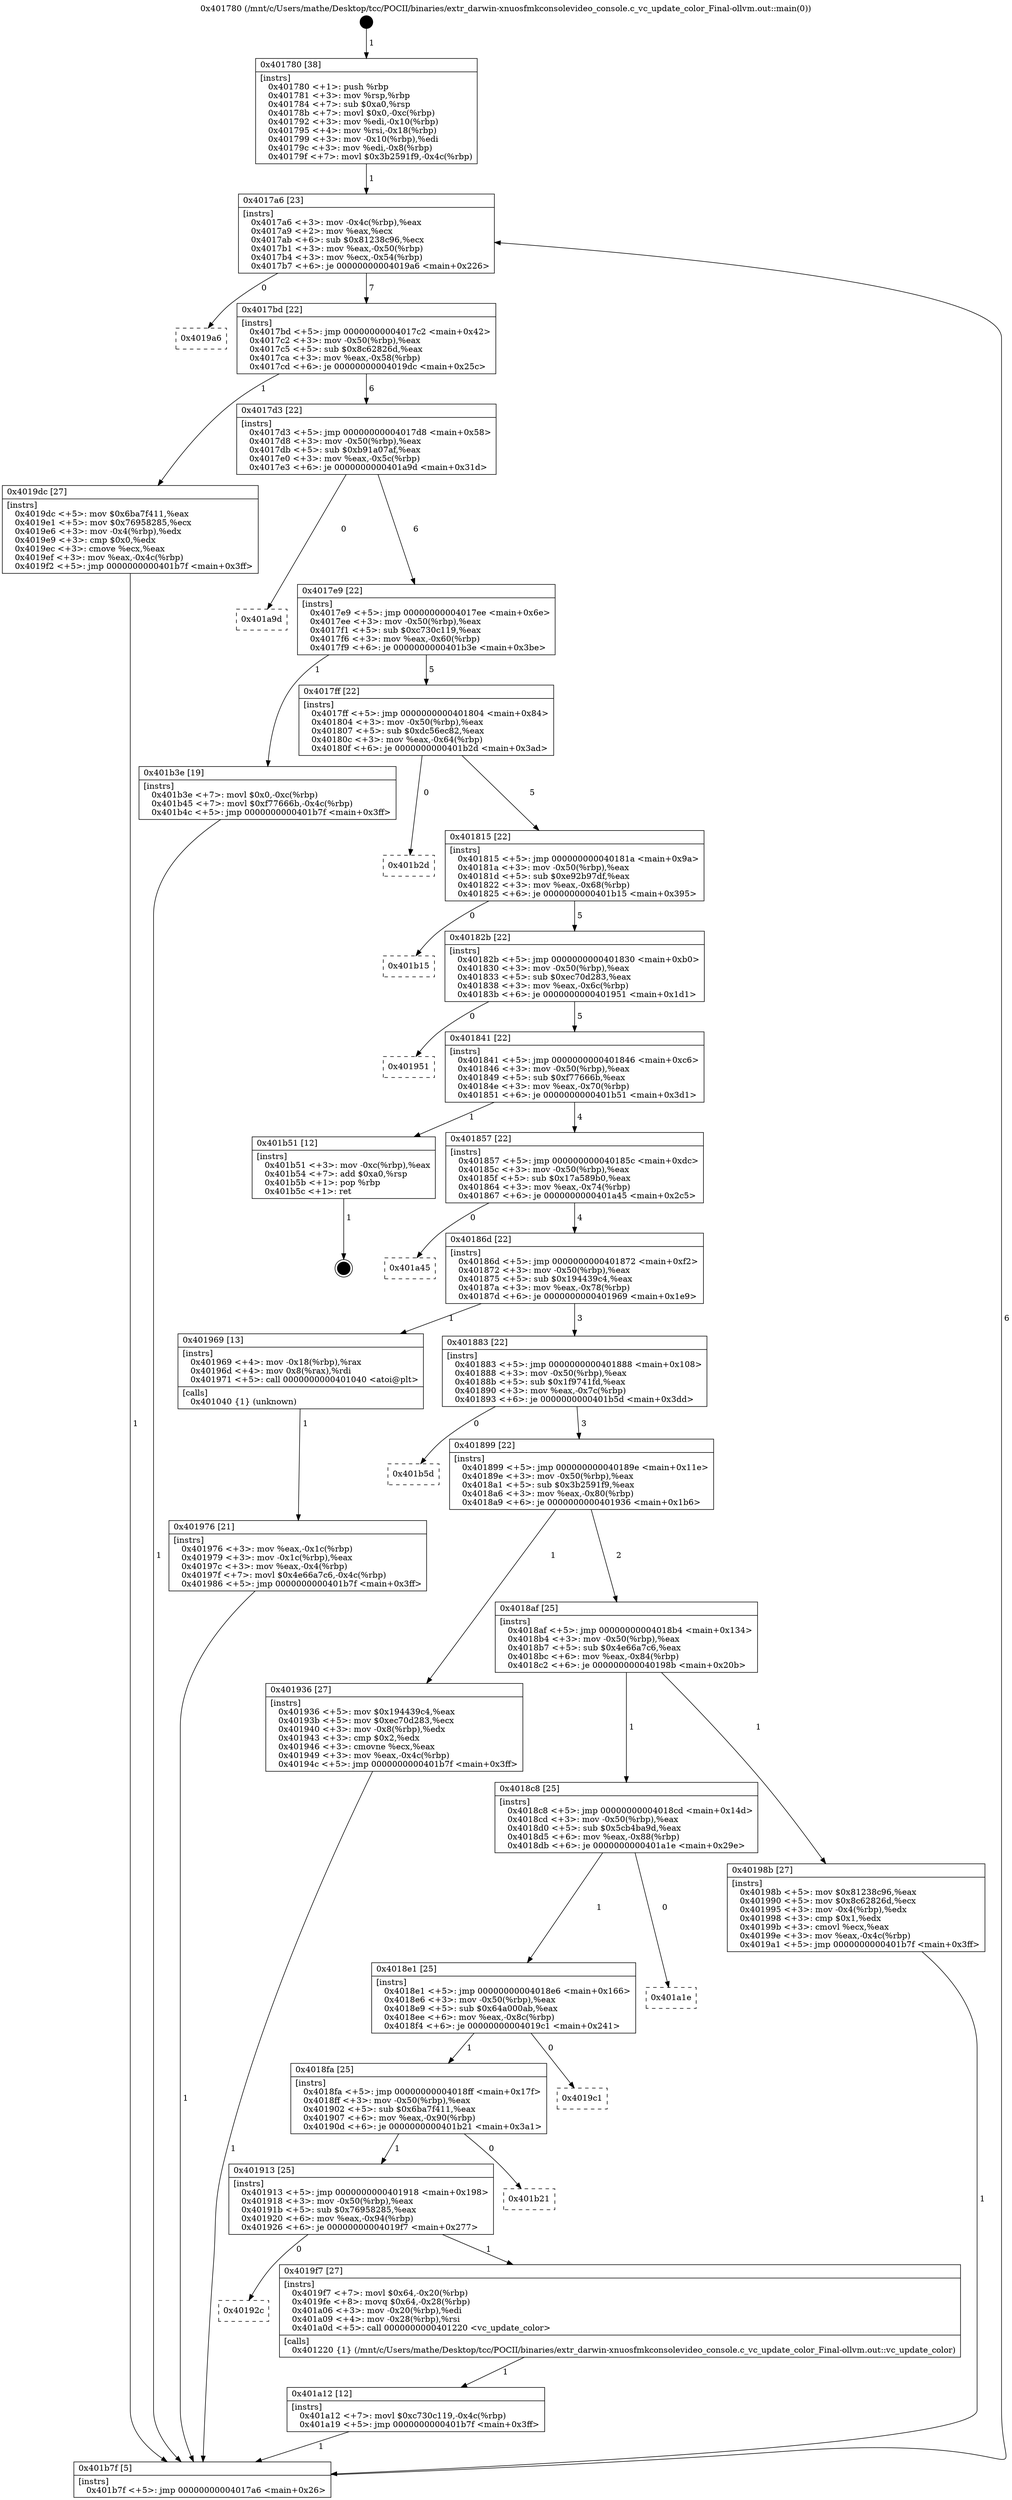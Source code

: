 digraph "0x401780" {
  label = "0x401780 (/mnt/c/Users/mathe/Desktop/tcc/POCII/binaries/extr_darwin-xnuosfmkconsolevideo_console.c_vc_update_color_Final-ollvm.out::main(0))"
  labelloc = "t"
  node[shape=record]

  Entry [label="",width=0.3,height=0.3,shape=circle,fillcolor=black,style=filled]
  "0x4017a6" [label="{
     0x4017a6 [23]\l
     | [instrs]\l
     &nbsp;&nbsp;0x4017a6 \<+3\>: mov -0x4c(%rbp),%eax\l
     &nbsp;&nbsp;0x4017a9 \<+2\>: mov %eax,%ecx\l
     &nbsp;&nbsp;0x4017ab \<+6\>: sub $0x81238c96,%ecx\l
     &nbsp;&nbsp;0x4017b1 \<+3\>: mov %eax,-0x50(%rbp)\l
     &nbsp;&nbsp;0x4017b4 \<+3\>: mov %ecx,-0x54(%rbp)\l
     &nbsp;&nbsp;0x4017b7 \<+6\>: je 00000000004019a6 \<main+0x226\>\l
  }"]
  "0x4019a6" [label="{
     0x4019a6\l
  }", style=dashed]
  "0x4017bd" [label="{
     0x4017bd [22]\l
     | [instrs]\l
     &nbsp;&nbsp;0x4017bd \<+5\>: jmp 00000000004017c2 \<main+0x42\>\l
     &nbsp;&nbsp;0x4017c2 \<+3\>: mov -0x50(%rbp),%eax\l
     &nbsp;&nbsp;0x4017c5 \<+5\>: sub $0x8c62826d,%eax\l
     &nbsp;&nbsp;0x4017ca \<+3\>: mov %eax,-0x58(%rbp)\l
     &nbsp;&nbsp;0x4017cd \<+6\>: je 00000000004019dc \<main+0x25c\>\l
  }"]
  Exit [label="",width=0.3,height=0.3,shape=circle,fillcolor=black,style=filled,peripheries=2]
  "0x4019dc" [label="{
     0x4019dc [27]\l
     | [instrs]\l
     &nbsp;&nbsp;0x4019dc \<+5\>: mov $0x6ba7f411,%eax\l
     &nbsp;&nbsp;0x4019e1 \<+5\>: mov $0x76958285,%ecx\l
     &nbsp;&nbsp;0x4019e6 \<+3\>: mov -0x4(%rbp),%edx\l
     &nbsp;&nbsp;0x4019e9 \<+3\>: cmp $0x0,%edx\l
     &nbsp;&nbsp;0x4019ec \<+3\>: cmove %ecx,%eax\l
     &nbsp;&nbsp;0x4019ef \<+3\>: mov %eax,-0x4c(%rbp)\l
     &nbsp;&nbsp;0x4019f2 \<+5\>: jmp 0000000000401b7f \<main+0x3ff\>\l
  }"]
  "0x4017d3" [label="{
     0x4017d3 [22]\l
     | [instrs]\l
     &nbsp;&nbsp;0x4017d3 \<+5\>: jmp 00000000004017d8 \<main+0x58\>\l
     &nbsp;&nbsp;0x4017d8 \<+3\>: mov -0x50(%rbp),%eax\l
     &nbsp;&nbsp;0x4017db \<+5\>: sub $0xb91a07af,%eax\l
     &nbsp;&nbsp;0x4017e0 \<+3\>: mov %eax,-0x5c(%rbp)\l
     &nbsp;&nbsp;0x4017e3 \<+6\>: je 0000000000401a9d \<main+0x31d\>\l
  }"]
  "0x401a12" [label="{
     0x401a12 [12]\l
     | [instrs]\l
     &nbsp;&nbsp;0x401a12 \<+7\>: movl $0xc730c119,-0x4c(%rbp)\l
     &nbsp;&nbsp;0x401a19 \<+5\>: jmp 0000000000401b7f \<main+0x3ff\>\l
  }"]
  "0x401a9d" [label="{
     0x401a9d\l
  }", style=dashed]
  "0x4017e9" [label="{
     0x4017e9 [22]\l
     | [instrs]\l
     &nbsp;&nbsp;0x4017e9 \<+5\>: jmp 00000000004017ee \<main+0x6e\>\l
     &nbsp;&nbsp;0x4017ee \<+3\>: mov -0x50(%rbp),%eax\l
     &nbsp;&nbsp;0x4017f1 \<+5\>: sub $0xc730c119,%eax\l
     &nbsp;&nbsp;0x4017f6 \<+3\>: mov %eax,-0x60(%rbp)\l
     &nbsp;&nbsp;0x4017f9 \<+6\>: je 0000000000401b3e \<main+0x3be\>\l
  }"]
  "0x40192c" [label="{
     0x40192c\l
  }", style=dashed]
  "0x401b3e" [label="{
     0x401b3e [19]\l
     | [instrs]\l
     &nbsp;&nbsp;0x401b3e \<+7\>: movl $0x0,-0xc(%rbp)\l
     &nbsp;&nbsp;0x401b45 \<+7\>: movl $0xf77666b,-0x4c(%rbp)\l
     &nbsp;&nbsp;0x401b4c \<+5\>: jmp 0000000000401b7f \<main+0x3ff\>\l
  }"]
  "0x4017ff" [label="{
     0x4017ff [22]\l
     | [instrs]\l
     &nbsp;&nbsp;0x4017ff \<+5\>: jmp 0000000000401804 \<main+0x84\>\l
     &nbsp;&nbsp;0x401804 \<+3\>: mov -0x50(%rbp),%eax\l
     &nbsp;&nbsp;0x401807 \<+5\>: sub $0xdc56ec82,%eax\l
     &nbsp;&nbsp;0x40180c \<+3\>: mov %eax,-0x64(%rbp)\l
     &nbsp;&nbsp;0x40180f \<+6\>: je 0000000000401b2d \<main+0x3ad\>\l
  }"]
  "0x4019f7" [label="{
     0x4019f7 [27]\l
     | [instrs]\l
     &nbsp;&nbsp;0x4019f7 \<+7\>: movl $0x64,-0x20(%rbp)\l
     &nbsp;&nbsp;0x4019fe \<+8\>: movq $0x64,-0x28(%rbp)\l
     &nbsp;&nbsp;0x401a06 \<+3\>: mov -0x20(%rbp),%edi\l
     &nbsp;&nbsp;0x401a09 \<+4\>: mov -0x28(%rbp),%rsi\l
     &nbsp;&nbsp;0x401a0d \<+5\>: call 0000000000401220 \<vc_update_color\>\l
     | [calls]\l
     &nbsp;&nbsp;0x401220 \{1\} (/mnt/c/Users/mathe/Desktop/tcc/POCII/binaries/extr_darwin-xnuosfmkconsolevideo_console.c_vc_update_color_Final-ollvm.out::vc_update_color)\l
  }"]
  "0x401b2d" [label="{
     0x401b2d\l
  }", style=dashed]
  "0x401815" [label="{
     0x401815 [22]\l
     | [instrs]\l
     &nbsp;&nbsp;0x401815 \<+5\>: jmp 000000000040181a \<main+0x9a\>\l
     &nbsp;&nbsp;0x40181a \<+3\>: mov -0x50(%rbp),%eax\l
     &nbsp;&nbsp;0x40181d \<+5\>: sub $0xe92b97df,%eax\l
     &nbsp;&nbsp;0x401822 \<+3\>: mov %eax,-0x68(%rbp)\l
     &nbsp;&nbsp;0x401825 \<+6\>: je 0000000000401b15 \<main+0x395\>\l
  }"]
  "0x401913" [label="{
     0x401913 [25]\l
     | [instrs]\l
     &nbsp;&nbsp;0x401913 \<+5\>: jmp 0000000000401918 \<main+0x198\>\l
     &nbsp;&nbsp;0x401918 \<+3\>: mov -0x50(%rbp),%eax\l
     &nbsp;&nbsp;0x40191b \<+5\>: sub $0x76958285,%eax\l
     &nbsp;&nbsp;0x401920 \<+6\>: mov %eax,-0x94(%rbp)\l
     &nbsp;&nbsp;0x401926 \<+6\>: je 00000000004019f7 \<main+0x277\>\l
  }"]
  "0x401b15" [label="{
     0x401b15\l
  }", style=dashed]
  "0x40182b" [label="{
     0x40182b [22]\l
     | [instrs]\l
     &nbsp;&nbsp;0x40182b \<+5\>: jmp 0000000000401830 \<main+0xb0\>\l
     &nbsp;&nbsp;0x401830 \<+3\>: mov -0x50(%rbp),%eax\l
     &nbsp;&nbsp;0x401833 \<+5\>: sub $0xec70d283,%eax\l
     &nbsp;&nbsp;0x401838 \<+3\>: mov %eax,-0x6c(%rbp)\l
     &nbsp;&nbsp;0x40183b \<+6\>: je 0000000000401951 \<main+0x1d1\>\l
  }"]
  "0x401b21" [label="{
     0x401b21\l
  }", style=dashed]
  "0x401951" [label="{
     0x401951\l
  }", style=dashed]
  "0x401841" [label="{
     0x401841 [22]\l
     | [instrs]\l
     &nbsp;&nbsp;0x401841 \<+5\>: jmp 0000000000401846 \<main+0xc6\>\l
     &nbsp;&nbsp;0x401846 \<+3\>: mov -0x50(%rbp),%eax\l
     &nbsp;&nbsp;0x401849 \<+5\>: sub $0xf77666b,%eax\l
     &nbsp;&nbsp;0x40184e \<+3\>: mov %eax,-0x70(%rbp)\l
     &nbsp;&nbsp;0x401851 \<+6\>: je 0000000000401b51 \<main+0x3d1\>\l
  }"]
  "0x4018fa" [label="{
     0x4018fa [25]\l
     | [instrs]\l
     &nbsp;&nbsp;0x4018fa \<+5\>: jmp 00000000004018ff \<main+0x17f\>\l
     &nbsp;&nbsp;0x4018ff \<+3\>: mov -0x50(%rbp),%eax\l
     &nbsp;&nbsp;0x401902 \<+5\>: sub $0x6ba7f411,%eax\l
     &nbsp;&nbsp;0x401907 \<+6\>: mov %eax,-0x90(%rbp)\l
     &nbsp;&nbsp;0x40190d \<+6\>: je 0000000000401b21 \<main+0x3a1\>\l
  }"]
  "0x401b51" [label="{
     0x401b51 [12]\l
     | [instrs]\l
     &nbsp;&nbsp;0x401b51 \<+3\>: mov -0xc(%rbp),%eax\l
     &nbsp;&nbsp;0x401b54 \<+7\>: add $0xa0,%rsp\l
     &nbsp;&nbsp;0x401b5b \<+1\>: pop %rbp\l
     &nbsp;&nbsp;0x401b5c \<+1\>: ret\l
  }"]
  "0x401857" [label="{
     0x401857 [22]\l
     | [instrs]\l
     &nbsp;&nbsp;0x401857 \<+5\>: jmp 000000000040185c \<main+0xdc\>\l
     &nbsp;&nbsp;0x40185c \<+3\>: mov -0x50(%rbp),%eax\l
     &nbsp;&nbsp;0x40185f \<+5\>: sub $0x17a589b0,%eax\l
     &nbsp;&nbsp;0x401864 \<+3\>: mov %eax,-0x74(%rbp)\l
     &nbsp;&nbsp;0x401867 \<+6\>: je 0000000000401a45 \<main+0x2c5\>\l
  }"]
  "0x4019c1" [label="{
     0x4019c1\l
  }", style=dashed]
  "0x401a45" [label="{
     0x401a45\l
  }", style=dashed]
  "0x40186d" [label="{
     0x40186d [22]\l
     | [instrs]\l
     &nbsp;&nbsp;0x40186d \<+5\>: jmp 0000000000401872 \<main+0xf2\>\l
     &nbsp;&nbsp;0x401872 \<+3\>: mov -0x50(%rbp),%eax\l
     &nbsp;&nbsp;0x401875 \<+5\>: sub $0x194439c4,%eax\l
     &nbsp;&nbsp;0x40187a \<+3\>: mov %eax,-0x78(%rbp)\l
     &nbsp;&nbsp;0x40187d \<+6\>: je 0000000000401969 \<main+0x1e9\>\l
  }"]
  "0x4018e1" [label="{
     0x4018e1 [25]\l
     | [instrs]\l
     &nbsp;&nbsp;0x4018e1 \<+5\>: jmp 00000000004018e6 \<main+0x166\>\l
     &nbsp;&nbsp;0x4018e6 \<+3\>: mov -0x50(%rbp),%eax\l
     &nbsp;&nbsp;0x4018e9 \<+5\>: sub $0x64a000ab,%eax\l
     &nbsp;&nbsp;0x4018ee \<+6\>: mov %eax,-0x8c(%rbp)\l
     &nbsp;&nbsp;0x4018f4 \<+6\>: je 00000000004019c1 \<main+0x241\>\l
  }"]
  "0x401969" [label="{
     0x401969 [13]\l
     | [instrs]\l
     &nbsp;&nbsp;0x401969 \<+4\>: mov -0x18(%rbp),%rax\l
     &nbsp;&nbsp;0x40196d \<+4\>: mov 0x8(%rax),%rdi\l
     &nbsp;&nbsp;0x401971 \<+5\>: call 0000000000401040 \<atoi@plt\>\l
     | [calls]\l
     &nbsp;&nbsp;0x401040 \{1\} (unknown)\l
  }"]
  "0x401883" [label="{
     0x401883 [22]\l
     | [instrs]\l
     &nbsp;&nbsp;0x401883 \<+5\>: jmp 0000000000401888 \<main+0x108\>\l
     &nbsp;&nbsp;0x401888 \<+3\>: mov -0x50(%rbp),%eax\l
     &nbsp;&nbsp;0x40188b \<+5\>: sub $0x1f9741fd,%eax\l
     &nbsp;&nbsp;0x401890 \<+3\>: mov %eax,-0x7c(%rbp)\l
     &nbsp;&nbsp;0x401893 \<+6\>: je 0000000000401b5d \<main+0x3dd\>\l
  }"]
  "0x401a1e" [label="{
     0x401a1e\l
  }", style=dashed]
  "0x401b5d" [label="{
     0x401b5d\l
  }", style=dashed]
  "0x401899" [label="{
     0x401899 [22]\l
     | [instrs]\l
     &nbsp;&nbsp;0x401899 \<+5\>: jmp 000000000040189e \<main+0x11e\>\l
     &nbsp;&nbsp;0x40189e \<+3\>: mov -0x50(%rbp),%eax\l
     &nbsp;&nbsp;0x4018a1 \<+5\>: sub $0x3b2591f9,%eax\l
     &nbsp;&nbsp;0x4018a6 \<+3\>: mov %eax,-0x80(%rbp)\l
     &nbsp;&nbsp;0x4018a9 \<+6\>: je 0000000000401936 \<main+0x1b6\>\l
  }"]
  "0x4018c8" [label="{
     0x4018c8 [25]\l
     | [instrs]\l
     &nbsp;&nbsp;0x4018c8 \<+5\>: jmp 00000000004018cd \<main+0x14d\>\l
     &nbsp;&nbsp;0x4018cd \<+3\>: mov -0x50(%rbp),%eax\l
     &nbsp;&nbsp;0x4018d0 \<+5\>: sub $0x5cb4ba9d,%eax\l
     &nbsp;&nbsp;0x4018d5 \<+6\>: mov %eax,-0x88(%rbp)\l
     &nbsp;&nbsp;0x4018db \<+6\>: je 0000000000401a1e \<main+0x29e\>\l
  }"]
  "0x401936" [label="{
     0x401936 [27]\l
     | [instrs]\l
     &nbsp;&nbsp;0x401936 \<+5\>: mov $0x194439c4,%eax\l
     &nbsp;&nbsp;0x40193b \<+5\>: mov $0xec70d283,%ecx\l
     &nbsp;&nbsp;0x401940 \<+3\>: mov -0x8(%rbp),%edx\l
     &nbsp;&nbsp;0x401943 \<+3\>: cmp $0x2,%edx\l
     &nbsp;&nbsp;0x401946 \<+3\>: cmovne %ecx,%eax\l
     &nbsp;&nbsp;0x401949 \<+3\>: mov %eax,-0x4c(%rbp)\l
     &nbsp;&nbsp;0x40194c \<+5\>: jmp 0000000000401b7f \<main+0x3ff\>\l
  }"]
  "0x4018af" [label="{
     0x4018af [25]\l
     | [instrs]\l
     &nbsp;&nbsp;0x4018af \<+5\>: jmp 00000000004018b4 \<main+0x134\>\l
     &nbsp;&nbsp;0x4018b4 \<+3\>: mov -0x50(%rbp),%eax\l
     &nbsp;&nbsp;0x4018b7 \<+5\>: sub $0x4e66a7c6,%eax\l
     &nbsp;&nbsp;0x4018bc \<+6\>: mov %eax,-0x84(%rbp)\l
     &nbsp;&nbsp;0x4018c2 \<+6\>: je 000000000040198b \<main+0x20b\>\l
  }"]
  "0x401b7f" [label="{
     0x401b7f [5]\l
     | [instrs]\l
     &nbsp;&nbsp;0x401b7f \<+5\>: jmp 00000000004017a6 \<main+0x26\>\l
  }"]
  "0x401780" [label="{
     0x401780 [38]\l
     | [instrs]\l
     &nbsp;&nbsp;0x401780 \<+1\>: push %rbp\l
     &nbsp;&nbsp;0x401781 \<+3\>: mov %rsp,%rbp\l
     &nbsp;&nbsp;0x401784 \<+7\>: sub $0xa0,%rsp\l
     &nbsp;&nbsp;0x40178b \<+7\>: movl $0x0,-0xc(%rbp)\l
     &nbsp;&nbsp;0x401792 \<+3\>: mov %edi,-0x10(%rbp)\l
     &nbsp;&nbsp;0x401795 \<+4\>: mov %rsi,-0x18(%rbp)\l
     &nbsp;&nbsp;0x401799 \<+3\>: mov -0x10(%rbp),%edi\l
     &nbsp;&nbsp;0x40179c \<+3\>: mov %edi,-0x8(%rbp)\l
     &nbsp;&nbsp;0x40179f \<+7\>: movl $0x3b2591f9,-0x4c(%rbp)\l
  }"]
  "0x401976" [label="{
     0x401976 [21]\l
     | [instrs]\l
     &nbsp;&nbsp;0x401976 \<+3\>: mov %eax,-0x1c(%rbp)\l
     &nbsp;&nbsp;0x401979 \<+3\>: mov -0x1c(%rbp),%eax\l
     &nbsp;&nbsp;0x40197c \<+3\>: mov %eax,-0x4(%rbp)\l
     &nbsp;&nbsp;0x40197f \<+7\>: movl $0x4e66a7c6,-0x4c(%rbp)\l
     &nbsp;&nbsp;0x401986 \<+5\>: jmp 0000000000401b7f \<main+0x3ff\>\l
  }"]
  "0x40198b" [label="{
     0x40198b [27]\l
     | [instrs]\l
     &nbsp;&nbsp;0x40198b \<+5\>: mov $0x81238c96,%eax\l
     &nbsp;&nbsp;0x401990 \<+5\>: mov $0x8c62826d,%ecx\l
     &nbsp;&nbsp;0x401995 \<+3\>: mov -0x4(%rbp),%edx\l
     &nbsp;&nbsp;0x401998 \<+3\>: cmp $0x1,%edx\l
     &nbsp;&nbsp;0x40199b \<+3\>: cmovl %ecx,%eax\l
     &nbsp;&nbsp;0x40199e \<+3\>: mov %eax,-0x4c(%rbp)\l
     &nbsp;&nbsp;0x4019a1 \<+5\>: jmp 0000000000401b7f \<main+0x3ff\>\l
  }"]
  Entry -> "0x401780" [label=" 1"]
  "0x4017a6" -> "0x4019a6" [label=" 0"]
  "0x4017a6" -> "0x4017bd" [label=" 7"]
  "0x401b51" -> Exit [label=" 1"]
  "0x4017bd" -> "0x4019dc" [label=" 1"]
  "0x4017bd" -> "0x4017d3" [label=" 6"]
  "0x401b3e" -> "0x401b7f" [label=" 1"]
  "0x4017d3" -> "0x401a9d" [label=" 0"]
  "0x4017d3" -> "0x4017e9" [label=" 6"]
  "0x401a12" -> "0x401b7f" [label=" 1"]
  "0x4017e9" -> "0x401b3e" [label=" 1"]
  "0x4017e9" -> "0x4017ff" [label=" 5"]
  "0x4019f7" -> "0x401a12" [label=" 1"]
  "0x4017ff" -> "0x401b2d" [label=" 0"]
  "0x4017ff" -> "0x401815" [label=" 5"]
  "0x401913" -> "0x40192c" [label=" 0"]
  "0x401815" -> "0x401b15" [label=" 0"]
  "0x401815" -> "0x40182b" [label=" 5"]
  "0x401913" -> "0x4019f7" [label=" 1"]
  "0x40182b" -> "0x401951" [label=" 0"]
  "0x40182b" -> "0x401841" [label=" 5"]
  "0x4018fa" -> "0x401913" [label=" 1"]
  "0x401841" -> "0x401b51" [label=" 1"]
  "0x401841" -> "0x401857" [label=" 4"]
  "0x4018fa" -> "0x401b21" [label=" 0"]
  "0x401857" -> "0x401a45" [label=" 0"]
  "0x401857" -> "0x40186d" [label=" 4"]
  "0x4018e1" -> "0x4018fa" [label=" 1"]
  "0x40186d" -> "0x401969" [label=" 1"]
  "0x40186d" -> "0x401883" [label=" 3"]
  "0x4018e1" -> "0x4019c1" [label=" 0"]
  "0x401883" -> "0x401b5d" [label=" 0"]
  "0x401883" -> "0x401899" [label=" 3"]
  "0x4018c8" -> "0x4018e1" [label=" 1"]
  "0x401899" -> "0x401936" [label=" 1"]
  "0x401899" -> "0x4018af" [label=" 2"]
  "0x401936" -> "0x401b7f" [label=" 1"]
  "0x401780" -> "0x4017a6" [label=" 1"]
  "0x401b7f" -> "0x4017a6" [label=" 6"]
  "0x401969" -> "0x401976" [label=" 1"]
  "0x401976" -> "0x401b7f" [label=" 1"]
  "0x4018c8" -> "0x401a1e" [label=" 0"]
  "0x4018af" -> "0x40198b" [label=" 1"]
  "0x4018af" -> "0x4018c8" [label=" 1"]
  "0x40198b" -> "0x401b7f" [label=" 1"]
  "0x4019dc" -> "0x401b7f" [label=" 1"]
}
